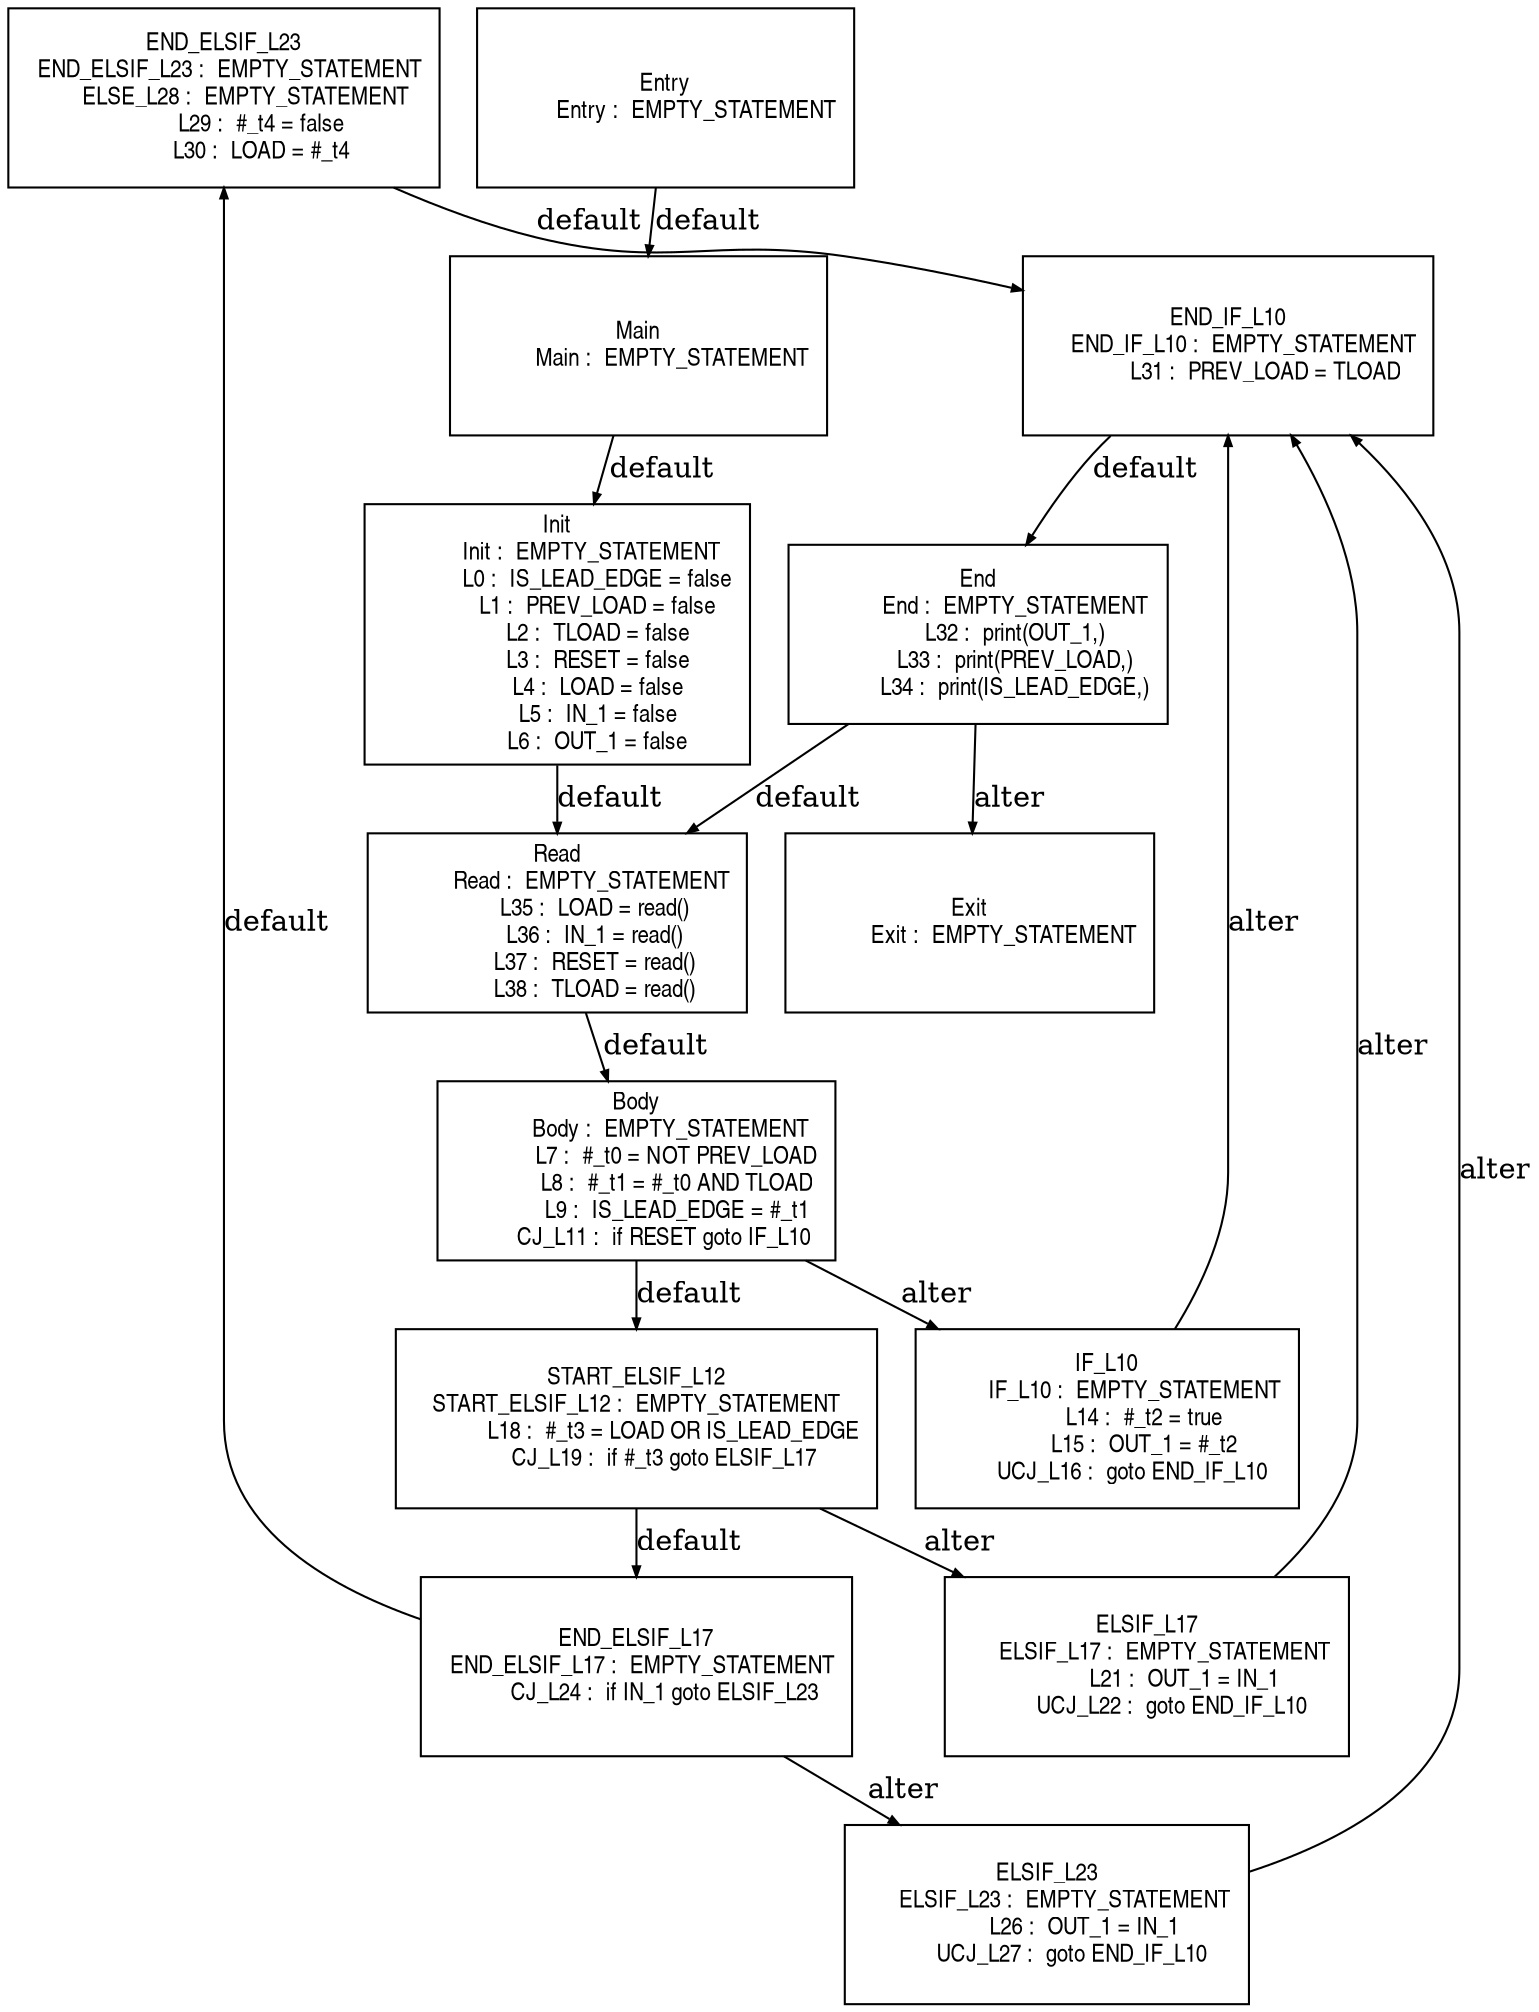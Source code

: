 digraph G {
  ranksep=.25;
  edge [arrowsize=.5]
  node [shape=rectangle, fontname="ArialNarrow",
        fontsize=12,  height=1.2];
  "END_ELSIF_L23
  END_ELSIF_L23 :  EMPTY_STATEMENT
       ELSE_L28 :  EMPTY_STATEMENT
            L29 :  #_t4 = false
            L30 :  LOAD = #_t4
"; "Read
           Read :  EMPTY_STATEMENT
            L35 :  LOAD = read()
            L36 :  IN_1 = read()
            L37 :  RESET = read()
            L38 :  TLOAD = read()
"; "ELSIF_L23
      ELSIF_L23 :  EMPTY_STATEMENT
            L26 :  OUT_1 = IN_1
        UCJ_L27 :  goto END_IF_L10
"; "Init
           Init :  EMPTY_STATEMENT
             L0 :  IS_LEAD_EDGE = false
             L1 :  PREV_LOAD = false
             L2 :  TLOAD = false
             L3 :  RESET = false
             L4 :  LOAD = false
             L5 :  IN_1 = false
             L6 :  OUT_1 = false
"; "ELSIF_L17
      ELSIF_L17 :  EMPTY_STATEMENT
            L21 :  OUT_1 = IN_1
        UCJ_L22 :  goto END_IF_L10
"; "End
            End :  EMPTY_STATEMENT
            L32 :  print(OUT_1,)
            L33 :  print(PREV_LOAD,)
            L34 :  print(IS_LEAD_EDGE,)
"; "Exit
           Exit :  EMPTY_STATEMENT
"; "Main
           Main :  EMPTY_STATEMENT
"; "END_ELSIF_L17
  END_ELSIF_L17 :  EMPTY_STATEMENT
         CJ_L24 :  if IN_1 goto ELSIF_L23
"; "END_IF_L10
     END_IF_L10 :  EMPTY_STATEMENT
            L31 :  PREV_LOAD = TLOAD
"; "Body
           Body :  EMPTY_STATEMENT
             L7 :  #_t0 = NOT PREV_LOAD
             L8 :  #_t1 = #_t0 AND TLOAD
             L9 :  IS_LEAD_EDGE = #_t1
         CJ_L11 :  if RESET goto IF_L10
"; "IF_L10
         IF_L10 :  EMPTY_STATEMENT
            L14 :  #_t2 = true
            L15 :  OUT_1 = #_t2
        UCJ_L16 :  goto END_IF_L10
"; "Entry
          Entry :  EMPTY_STATEMENT
"; "START_ELSIF_L12
START_ELSIF_L12 :  EMPTY_STATEMENT
            L18 :  #_t3 = LOAD OR IS_LEAD_EDGE
         CJ_L19 :  if #_t3 goto ELSIF_L17
"; 
  "Main
           Main :  EMPTY_STATEMENT
" -> "Init
           Init :  EMPTY_STATEMENT
             L0 :  IS_LEAD_EDGE = false
             L1 :  PREV_LOAD = false
             L2 :  TLOAD = false
             L3 :  RESET = false
             L4 :  LOAD = false
             L5 :  IN_1 = false
             L6 :  OUT_1 = false
"  [label="default"];
  "Init
           Init :  EMPTY_STATEMENT
             L0 :  IS_LEAD_EDGE = false
             L1 :  PREV_LOAD = false
             L2 :  TLOAD = false
             L3 :  RESET = false
             L4 :  LOAD = false
             L5 :  IN_1 = false
             L6 :  OUT_1 = false
" -> "Read
           Read :  EMPTY_STATEMENT
            L35 :  LOAD = read()
            L36 :  IN_1 = read()
            L37 :  RESET = read()
            L38 :  TLOAD = read()
"  [label="default"];
  "Body
           Body :  EMPTY_STATEMENT
             L7 :  #_t0 = NOT PREV_LOAD
             L8 :  #_t1 = #_t0 AND TLOAD
             L9 :  IS_LEAD_EDGE = #_t1
         CJ_L11 :  if RESET goto IF_L10
" -> "START_ELSIF_L12
START_ELSIF_L12 :  EMPTY_STATEMENT
            L18 :  #_t3 = LOAD OR IS_LEAD_EDGE
         CJ_L19 :  if #_t3 goto ELSIF_L17
"  [label="default"];
  "Body
           Body :  EMPTY_STATEMENT
             L7 :  #_t0 = NOT PREV_LOAD
             L8 :  #_t1 = #_t0 AND TLOAD
             L9 :  IS_LEAD_EDGE = #_t1
         CJ_L11 :  if RESET goto IF_L10
" -> "IF_L10
         IF_L10 :  EMPTY_STATEMENT
            L14 :  #_t2 = true
            L15 :  OUT_1 = #_t2
        UCJ_L16 :  goto END_IF_L10
"  [label="alter"];
  "IF_L10
         IF_L10 :  EMPTY_STATEMENT
            L14 :  #_t2 = true
            L15 :  OUT_1 = #_t2
        UCJ_L16 :  goto END_IF_L10
" -> "END_IF_L10
     END_IF_L10 :  EMPTY_STATEMENT
            L31 :  PREV_LOAD = TLOAD
"  [label="alter"];
  "START_ELSIF_L12
START_ELSIF_L12 :  EMPTY_STATEMENT
            L18 :  #_t3 = LOAD OR IS_LEAD_EDGE
         CJ_L19 :  if #_t3 goto ELSIF_L17
" -> "END_ELSIF_L17
  END_ELSIF_L17 :  EMPTY_STATEMENT
         CJ_L24 :  if IN_1 goto ELSIF_L23
"  [label="default"];
  "START_ELSIF_L12
START_ELSIF_L12 :  EMPTY_STATEMENT
            L18 :  #_t3 = LOAD OR IS_LEAD_EDGE
         CJ_L19 :  if #_t3 goto ELSIF_L17
" -> "ELSIF_L17
      ELSIF_L17 :  EMPTY_STATEMENT
            L21 :  OUT_1 = IN_1
        UCJ_L22 :  goto END_IF_L10
"  [label="alter"];
  "ELSIF_L17
      ELSIF_L17 :  EMPTY_STATEMENT
            L21 :  OUT_1 = IN_1
        UCJ_L22 :  goto END_IF_L10
" -> "END_IF_L10
     END_IF_L10 :  EMPTY_STATEMENT
            L31 :  PREV_LOAD = TLOAD
"  [label="alter"];
  "END_ELSIF_L17
  END_ELSIF_L17 :  EMPTY_STATEMENT
         CJ_L24 :  if IN_1 goto ELSIF_L23
" -> "END_ELSIF_L23
  END_ELSIF_L23 :  EMPTY_STATEMENT
       ELSE_L28 :  EMPTY_STATEMENT
            L29 :  #_t4 = false
            L30 :  LOAD = #_t4
"  [label="default"];
  "END_ELSIF_L17
  END_ELSIF_L17 :  EMPTY_STATEMENT
         CJ_L24 :  if IN_1 goto ELSIF_L23
" -> "ELSIF_L23
      ELSIF_L23 :  EMPTY_STATEMENT
            L26 :  OUT_1 = IN_1
        UCJ_L27 :  goto END_IF_L10
"  [label="alter"];
  "ELSIF_L23
      ELSIF_L23 :  EMPTY_STATEMENT
            L26 :  OUT_1 = IN_1
        UCJ_L27 :  goto END_IF_L10
" -> "END_IF_L10
     END_IF_L10 :  EMPTY_STATEMENT
            L31 :  PREV_LOAD = TLOAD
"  [label="alter"];
  "END_ELSIF_L23
  END_ELSIF_L23 :  EMPTY_STATEMENT
       ELSE_L28 :  EMPTY_STATEMENT
            L29 :  #_t4 = false
            L30 :  LOAD = #_t4
" -> "END_IF_L10
     END_IF_L10 :  EMPTY_STATEMENT
            L31 :  PREV_LOAD = TLOAD
"  [label="default"];
  "END_IF_L10
     END_IF_L10 :  EMPTY_STATEMENT
            L31 :  PREV_LOAD = TLOAD
" -> "End
            End :  EMPTY_STATEMENT
            L32 :  print(OUT_1,)
            L33 :  print(PREV_LOAD,)
            L34 :  print(IS_LEAD_EDGE,)
"  [label="default"];
  "Entry
          Entry :  EMPTY_STATEMENT
" -> "Main
           Main :  EMPTY_STATEMENT
"  [label="default"];
  "End
            End :  EMPTY_STATEMENT
            L32 :  print(OUT_1,)
            L33 :  print(PREV_LOAD,)
            L34 :  print(IS_LEAD_EDGE,)
" -> "Read
           Read :  EMPTY_STATEMENT
            L35 :  LOAD = read()
            L36 :  IN_1 = read()
            L37 :  RESET = read()
            L38 :  TLOAD = read()
"  [label="default"];
  "End
            End :  EMPTY_STATEMENT
            L32 :  print(OUT_1,)
            L33 :  print(PREV_LOAD,)
            L34 :  print(IS_LEAD_EDGE,)
" -> "Exit
           Exit :  EMPTY_STATEMENT
"  [label="alter"];
  "Read
           Read :  EMPTY_STATEMENT
            L35 :  LOAD = read()
            L36 :  IN_1 = read()
            L37 :  RESET = read()
            L38 :  TLOAD = read()
" -> "Body
           Body :  EMPTY_STATEMENT
             L7 :  #_t0 = NOT PREV_LOAD
             L8 :  #_t1 = #_t0 AND TLOAD
             L9 :  IS_LEAD_EDGE = #_t1
         CJ_L11 :  if RESET goto IF_L10
"  [label="default"];
}
